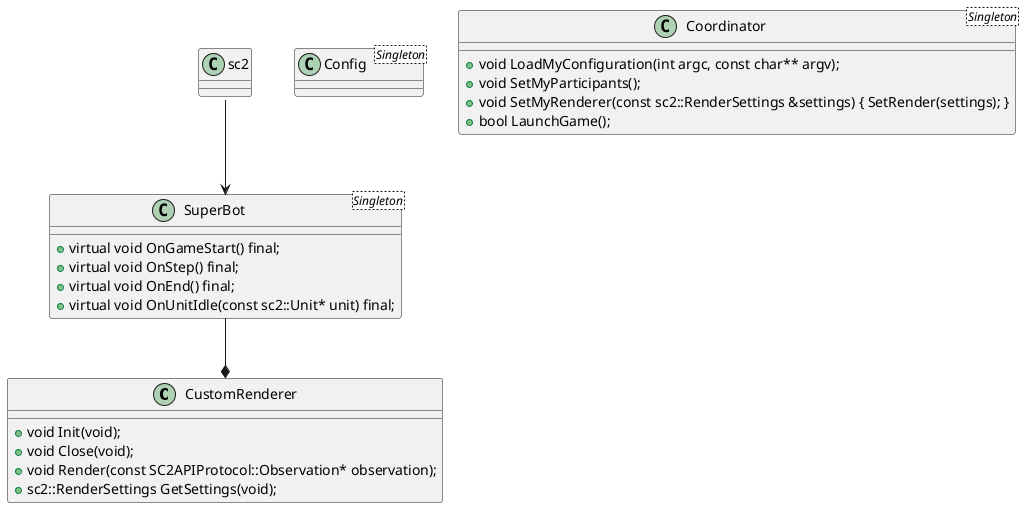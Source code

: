 
@startuml

class CustomRenderer {
	+void Init(void);
	+void Close(void);
	+void Render(const SC2APIProtocol::Observation* observation);
	+sc2::RenderSettings GetSettings(void);
}

class SuperBot <Singleton> {
	+virtual void OnGameStart() final;
	+virtual void OnStep() final;
	+virtual void OnEnd() final;
	+virtual void OnUnitIdle(const sc2::Unit* unit) final;
}

class Config <Singleton>

class Coordinator <Singleton> {
	+void LoadMyConfiguration(int argc, const char** argv);
	+void SetMyParticipants();
	+void SetMyRenderer(const sc2::RenderSettings &settings) { SetRender(settings); }
	+bool LaunchGame();
}

SuperBot --* CustomRenderer
sc2::Agent -->SuperBot

@enduml

